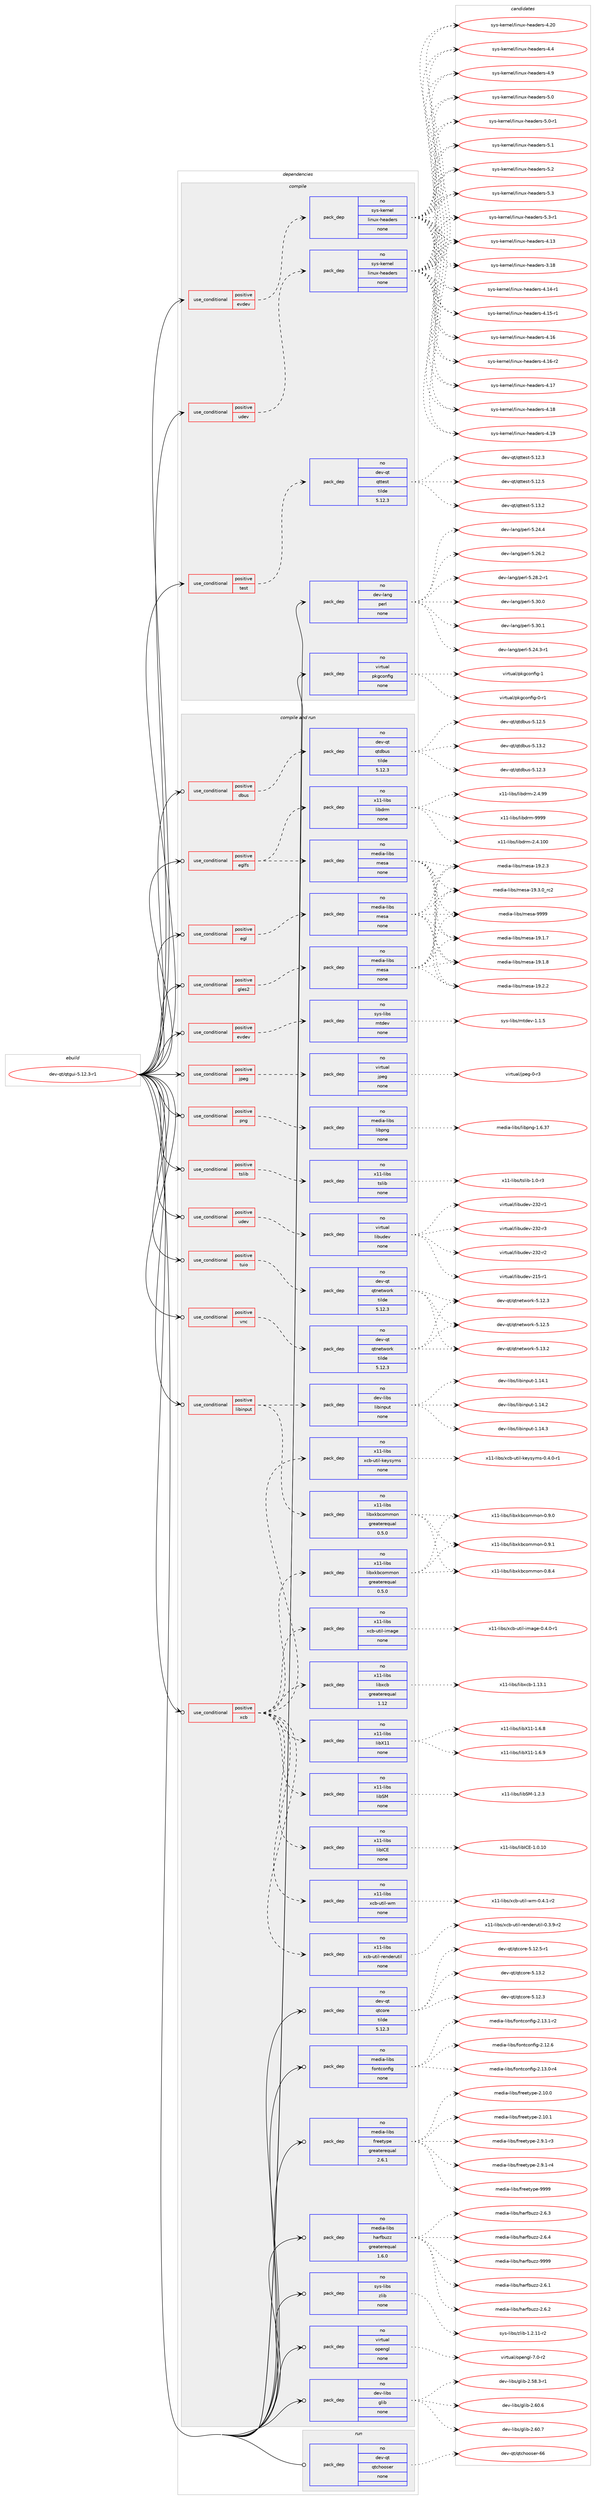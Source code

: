 digraph prolog {

# *************
# Graph options
# *************

newrank=true;
concentrate=true;
compound=true;
graph [rankdir=LR,fontname=Helvetica,fontsize=10,ranksep=1.5];#, ranksep=2.5, nodesep=0.2];
edge  [arrowhead=vee];
node  [fontname=Helvetica,fontsize=10];

# **********
# The ebuild
# **********

subgraph cluster_leftcol {
color=gray;
rank=same;
label=<<i>ebuild</i>>;
id [label="dev-qt/qtgui-5.12.3-r1", color=red, width=4, href="../dev-qt/qtgui-5.12.3-r1.svg"];
}

# ****************
# The dependencies
# ****************

subgraph cluster_midcol {
color=gray;
label=<<i>dependencies</i>>;
subgraph cluster_compile {
fillcolor="#eeeeee";
style=filled;
label=<<i>compile</i>>;
subgraph cond152236 {
dependency646355 [label=<<TABLE BORDER="0" CELLBORDER="1" CELLSPACING="0" CELLPADDING="4"><TR><TD ROWSPAN="3" CELLPADDING="10">use_conditional</TD></TR><TR><TD>positive</TD></TR><TR><TD>evdev</TD></TR></TABLE>>, shape=none, color=red];
subgraph pack482228 {
dependency646356 [label=<<TABLE BORDER="0" CELLBORDER="1" CELLSPACING="0" CELLPADDING="4" WIDTH="220"><TR><TD ROWSPAN="6" CELLPADDING="30">pack_dep</TD></TR><TR><TD WIDTH="110">no</TD></TR><TR><TD>sys-kernel</TD></TR><TR><TD>linux-headers</TD></TR><TR><TD>none</TD></TR><TR><TD></TD></TR></TABLE>>, shape=none, color=blue];
}
dependency646355:e -> dependency646356:w [weight=20,style="dashed",arrowhead="vee"];
}
id:e -> dependency646355:w [weight=20,style="solid",arrowhead="vee"];
subgraph cond152237 {
dependency646357 [label=<<TABLE BORDER="0" CELLBORDER="1" CELLSPACING="0" CELLPADDING="4"><TR><TD ROWSPAN="3" CELLPADDING="10">use_conditional</TD></TR><TR><TD>positive</TD></TR><TR><TD>test</TD></TR></TABLE>>, shape=none, color=red];
subgraph pack482229 {
dependency646358 [label=<<TABLE BORDER="0" CELLBORDER="1" CELLSPACING="0" CELLPADDING="4" WIDTH="220"><TR><TD ROWSPAN="6" CELLPADDING="30">pack_dep</TD></TR><TR><TD WIDTH="110">no</TD></TR><TR><TD>dev-qt</TD></TR><TR><TD>qttest</TD></TR><TR><TD>tilde</TD></TR><TR><TD>5.12.3</TD></TR></TABLE>>, shape=none, color=blue];
}
dependency646357:e -> dependency646358:w [weight=20,style="dashed",arrowhead="vee"];
}
id:e -> dependency646357:w [weight=20,style="solid",arrowhead="vee"];
subgraph cond152238 {
dependency646359 [label=<<TABLE BORDER="0" CELLBORDER="1" CELLSPACING="0" CELLPADDING="4"><TR><TD ROWSPAN="3" CELLPADDING="10">use_conditional</TD></TR><TR><TD>positive</TD></TR><TR><TD>udev</TD></TR></TABLE>>, shape=none, color=red];
subgraph pack482230 {
dependency646360 [label=<<TABLE BORDER="0" CELLBORDER="1" CELLSPACING="0" CELLPADDING="4" WIDTH="220"><TR><TD ROWSPAN="6" CELLPADDING="30">pack_dep</TD></TR><TR><TD WIDTH="110">no</TD></TR><TR><TD>sys-kernel</TD></TR><TR><TD>linux-headers</TD></TR><TR><TD>none</TD></TR><TR><TD></TD></TR></TABLE>>, shape=none, color=blue];
}
dependency646359:e -> dependency646360:w [weight=20,style="dashed",arrowhead="vee"];
}
id:e -> dependency646359:w [weight=20,style="solid",arrowhead="vee"];
subgraph pack482231 {
dependency646361 [label=<<TABLE BORDER="0" CELLBORDER="1" CELLSPACING="0" CELLPADDING="4" WIDTH="220"><TR><TD ROWSPAN="6" CELLPADDING="30">pack_dep</TD></TR><TR><TD WIDTH="110">no</TD></TR><TR><TD>dev-lang</TD></TR><TR><TD>perl</TD></TR><TR><TD>none</TD></TR><TR><TD></TD></TR></TABLE>>, shape=none, color=blue];
}
id:e -> dependency646361:w [weight=20,style="solid",arrowhead="vee"];
subgraph pack482232 {
dependency646362 [label=<<TABLE BORDER="0" CELLBORDER="1" CELLSPACING="0" CELLPADDING="4" WIDTH="220"><TR><TD ROWSPAN="6" CELLPADDING="30">pack_dep</TD></TR><TR><TD WIDTH="110">no</TD></TR><TR><TD>virtual</TD></TR><TR><TD>pkgconfig</TD></TR><TR><TD>none</TD></TR><TR><TD></TD></TR></TABLE>>, shape=none, color=blue];
}
id:e -> dependency646362:w [weight=20,style="solid",arrowhead="vee"];
}
subgraph cluster_compileandrun {
fillcolor="#eeeeee";
style=filled;
label=<<i>compile and run</i>>;
subgraph cond152239 {
dependency646363 [label=<<TABLE BORDER="0" CELLBORDER="1" CELLSPACING="0" CELLPADDING="4"><TR><TD ROWSPAN="3" CELLPADDING="10">use_conditional</TD></TR><TR><TD>positive</TD></TR><TR><TD>dbus</TD></TR></TABLE>>, shape=none, color=red];
subgraph pack482233 {
dependency646364 [label=<<TABLE BORDER="0" CELLBORDER="1" CELLSPACING="0" CELLPADDING="4" WIDTH="220"><TR><TD ROWSPAN="6" CELLPADDING="30">pack_dep</TD></TR><TR><TD WIDTH="110">no</TD></TR><TR><TD>dev-qt</TD></TR><TR><TD>qtdbus</TD></TR><TR><TD>tilde</TD></TR><TR><TD>5.12.3</TD></TR></TABLE>>, shape=none, color=blue];
}
dependency646363:e -> dependency646364:w [weight=20,style="dashed",arrowhead="vee"];
}
id:e -> dependency646363:w [weight=20,style="solid",arrowhead="odotvee"];
subgraph cond152240 {
dependency646365 [label=<<TABLE BORDER="0" CELLBORDER="1" CELLSPACING="0" CELLPADDING="4"><TR><TD ROWSPAN="3" CELLPADDING="10">use_conditional</TD></TR><TR><TD>positive</TD></TR><TR><TD>egl</TD></TR></TABLE>>, shape=none, color=red];
subgraph pack482234 {
dependency646366 [label=<<TABLE BORDER="0" CELLBORDER="1" CELLSPACING="0" CELLPADDING="4" WIDTH="220"><TR><TD ROWSPAN="6" CELLPADDING="30">pack_dep</TD></TR><TR><TD WIDTH="110">no</TD></TR><TR><TD>media-libs</TD></TR><TR><TD>mesa</TD></TR><TR><TD>none</TD></TR><TR><TD></TD></TR></TABLE>>, shape=none, color=blue];
}
dependency646365:e -> dependency646366:w [weight=20,style="dashed",arrowhead="vee"];
}
id:e -> dependency646365:w [weight=20,style="solid",arrowhead="odotvee"];
subgraph cond152241 {
dependency646367 [label=<<TABLE BORDER="0" CELLBORDER="1" CELLSPACING="0" CELLPADDING="4"><TR><TD ROWSPAN="3" CELLPADDING="10">use_conditional</TD></TR><TR><TD>positive</TD></TR><TR><TD>eglfs</TD></TR></TABLE>>, shape=none, color=red];
subgraph pack482235 {
dependency646368 [label=<<TABLE BORDER="0" CELLBORDER="1" CELLSPACING="0" CELLPADDING="4" WIDTH="220"><TR><TD ROWSPAN="6" CELLPADDING="30">pack_dep</TD></TR><TR><TD WIDTH="110">no</TD></TR><TR><TD>media-libs</TD></TR><TR><TD>mesa</TD></TR><TR><TD>none</TD></TR><TR><TD></TD></TR></TABLE>>, shape=none, color=blue];
}
dependency646367:e -> dependency646368:w [weight=20,style="dashed",arrowhead="vee"];
subgraph pack482236 {
dependency646369 [label=<<TABLE BORDER="0" CELLBORDER="1" CELLSPACING="0" CELLPADDING="4" WIDTH="220"><TR><TD ROWSPAN="6" CELLPADDING="30">pack_dep</TD></TR><TR><TD WIDTH="110">no</TD></TR><TR><TD>x11-libs</TD></TR><TR><TD>libdrm</TD></TR><TR><TD>none</TD></TR><TR><TD></TD></TR></TABLE>>, shape=none, color=blue];
}
dependency646367:e -> dependency646369:w [weight=20,style="dashed",arrowhead="vee"];
}
id:e -> dependency646367:w [weight=20,style="solid",arrowhead="odotvee"];
subgraph cond152242 {
dependency646370 [label=<<TABLE BORDER="0" CELLBORDER="1" CELLSPACING="0" CELLPADDING="4"><TR><TD ROWSPAN="3" CELLPADDING="10">use_conditional</TD></TR><TR><TD>positive</TD></TR><TR><TD>evdev</TD></TR></TABLE>>, shape=none, color=red];
subgraph pack482237 {
dependency646371 [label=<<TABLE BORDER="0" CELLBORDER="1" CELLSPACING="0" CELLPADDING="4" WIDTH="220"><TR><TD ROWSPAN="6" CELLPADDING="30">pack_dep</TD></TR><TR><TD WIDTH="110">no</TD></TR><TR><TD>sys-libs</TD></TR><TR><TD>mtdev</TD></TR><TR><TD>none</TD></TR><TR><TD></TD></TR></TABLE>>, shape=none, color=blue];
}
dependency646370:e -> dependency646371:w [weight=20,style="dashed",arrowhead="vee"];
}
id:e -> dependency646370:w [weight=20,style="solid",arrowhead="odotvee"];
subgraph cond152243 {
dependency646372 [label=<<TABLE BORDER="0" CELLBORDER="1" CELLSPACING="0" CELLPADDING="4"><TR><TD ROWSPAN="3" CELLPADDING="10">use_conditional</TD></TR><TR><TD>positive</TD></TR><TR><TD>gles2</TD></TR></TABLE>>, shape=none, color=red];
subgraph pack482238 {
dependency646373 [label=<<TABLE BORDER="0" CELLBORDER="1" CELLSPACING="0" CELLPADDING="4" WIDTH="220"><TR><TD ROWSPAN="6" CELLPADDING="30">pack_dep</TD></TR><TR><TD WIDTH="110">no</TD></TR><TR><TD>media-libs</TD></TR><TR><TD>mesa</TD></TR><TR><TD>none</TD></TR><TR><TD></TD></TR></TABLE>>, shape=none, color=blue];
}
dependency646372:e -> dependency646373:w [weight=20,style="dashed",arrowhead="vee"];
}
id:e -> dependency646372:w [weight=20,style="solid",arrowhead="odotvee"];
subgraph cond152244 {
dependency646374 [label=<<TABLE BORDER="0" CELLBORDER="1" CELLSPACING="0" CELLPADDING="4"><TR><TD ROWSPAN="3" CELLPADDING="10">use_conditional</TD></TR><TR><TD>positive</TD></TR><TR><TD>jpeg</TD></TR></TABLE>>, shape=none, color=red];
subgraph pack482239 {
dependency646375 [label=<<TABLE BORDER="0" CELLBORDER="1" CELLSPACING="0" CELLPADDING="4" WIDTH="220"><TR><TD ROWSPAN="6" CELLPADDING="30">pack_dep</TD></TR><TR><TD WIDTH="110">no</TD></TR><TR><TD>virtual</TD></TR><TR><TD>jpeg</TD></TR><TR><TD>none</TD></TR><TR><TD></TD></TR></TABLE>>, shape=none, color=blue];
}
dependency646374:e -> dependency646375:w [weight=20,style="dashed",arrowhead="vee"];
}
id:e -> dependency646374:w [weight=20,style="solid",arrowhead="odotvee"];
subgraph cond152245 {
dependency646376 [label=<<TABLE BORDER="0" CELLBORDER="1" CELLSPACING="0" CELLPADDING="4"><TR><TD ROWSPAN="3" CELLPADDING="10">use_conditional</TD></TR><TR><TD>positive</TD></TR><TR><TD>libinput</TD></TR></TABLE>>, shape=none, color=red];
subgraph pack482240 {
dependency646377 [label=<<TABLE BORDER="0" CELLBORDER="1" CELLSPACING="0" CELLPADDING="4" WIDTH="220"><TR><TD ROWSPAN="6" CELLPADDING="30">pack_dep</TD></TR><TR><TD WIDTH="110">no</TD></TR><TR><TD>dev-libs</TD></TR><TR><TD>libinput</TD></TR><TR><TD>none</TD></TR><TR><TD></TD></TR></TABLE>>, shape=none, color=blue];
}
dependency646376:e -> dependency646377:w [weight=20,style="dashed",arrowhead="vee"];
subgraph pack482241 {
dependency646378 [label=<<TABLE BORDER="0" CELLBORDER="1" CELLSPACING="0" CELLPADDING="4" WIDTH="220"><TR><TD ROWSPAN="6" CELLPADDING="30">pack_dep</TD></TR><TR><TD WIDTH="110">no</TD></TR><TR><TD>x11-libs</TD></TR><TR><TD>libxkbcommon</TD></TR><TR><TD>greaterequal</TD></TR><TR><TD>0.5.0</TD></TR></TABLE>>, shape=none, color=blue];
}
dependency646376:e -> dependency646378:w [weight=20,style="dashed",arrowhead="vee"];
}
id:e -> dependency646376:w [weight=20,style="solid",arrowhead="odotvee"];
subgraph cond152246 {
dependency646379 [label=<<TABLE BORDER="0" CELLBORDER="1" CELLSPACING="0" CELLPADDING="4"><TR><TD ROWSPAN="3" CELLPADDING="10">use_conditional</TD></TR><TR><TD>positive</TD></TR><TR><TD>png</TD></TR></TABLE>>, shape=none, color=red];
subgraph pack482242 {
dependency646380 [label=<<TABLE BORDER="0" CELLBORDER="1" CELLSPACING="0" CELLPADDING="4" WIDTH="220"><TR><TD ROWSPAN="6" CELLPADDING="30">pack_dep</TD></TR><TR><TD WIDTH="110">no</TD></TR><TR><TD>media-libs</TD></TR><TR><TD>libpng</TD></TR><TR><TD>none</TD></TR><TR><TD></TD></TR></TABLE>>, shape=none, color=blue];
}
dependency646379:e -> dependency646380:w [weight=20,style="dashed",arrowhead="vee"];
}
id:e -> dependency646379:w [weight=20,style="solid",arrowhead="odotvee"];
subgraph cond152247 {
dependency646381 [label=<<TABLE BORDER="0" CELLBORDER="1" CELLSPACING="0" CELLPADDING="4"><TR><TD ROWSPAN="3" CELLPADDING="10">use_conditional</TD></TR><TR><TD>positive</TD></TR><TR><TD>tslib</TD></TR></TABLE>>, shape=none, color=red];
subgraph pack482243 {
dependency646382 [label=<<TABLE BORDER="0" CELLBORDER="1" CELLSPACING="0" CELLPADDING="4" WIDTH="220"><TR><TD ROWSPAN="6" CELLPADDING="30">pack_dep</TD></TR><TR><TD WIDTH="110">no</TD></TR><TR><TD>x11-libs</TD></TR><TR><TD>tslib</TD></TR><TR><TD>none</TD></TR><TR><TD></TD></TR></TABLE>>, shape=none, color=blue];
}
dependency646381:e -> dependency646382:w [weight=20,style="dashed",arrowhead="vee"];
}
id:e -> dependency646381:w [weight=20,style="solid",arrowhead="odotvee"];
subgraph cond152248 {
dependency646383 [label=<<TABLE BORDER="0" CELLBORDER="1" CELLSPACING="0" CELLPADDING="4"><TR><TD ROWSPAN="3" CELLPADDING="10">use_conditional</TD></TR><TR><TD>positive</TD></TR><TR><TD>tuio</TD></TR></TABLE>>, shape=none, color=red];
subgraph pack482244 {
dependency646384 [label=<<TABLE BORDER="0" CELLBORDER="1" CELLSPACING="0" CELLPADDING="4" WIDTH="220"><TR><TD ROWSPAN="6" CELLPADDING="30">pack_dep</TD></TR><TR><TD WIDTH="110">no</TD></TR><TR><TD>dev-qt</TD></TR><TR><TD>qtnetwork</TD></TR><TR><TD>tilde</TD></TR><TR><TD>5.12.3</TD></TR></TABLE>>, shape=none, color=blue];
}
dependency646383:e -> dependency646384:w [weight=20,style="dashed",arrowhead="vee"];
}
id:e -> dependency646383:w [weight=20,style="solid",arrowhead="odotvee"];
subgraph cond152249 {
dependency646385 [label=<<TABLE BORDER="0" CELLBORDER="1" CELLSPACING="0" CELLPADDING="4"><TR><TD ROWSPAN="3" CELLPADDING="10">use_conditional</TD></TR><TR><TD>positive</TD></TR><TR><TD>udev</TD></TR></TABLE>>, shape=none, color=red];
subgraph pack482245 {
dependency646386 [label=<<TABLE BORDER="0" CELLBORDER="1" CELLSPACING="0" CELLPADDING="4" WIDTH="220"><TR><TD ROWSPAN="6" CELLPADDING="30">pack_dep</TD></TR><TR><TD WIDTH="110">no</TD></TR><TR><TD>virtual</TD></TR><TR><TD>libudev</TD></TR><TR><TD>none</TD></TR><TR><TD></TD></TR></TABLE>>, shape=none, color=blue];
}
dependency646385:e -> dependency646386:w [weight=20,style="dashed",arrowhead="vee"];
}
id:e -> dependency646385:w [weight=20,style="solid",arrowhead="odotvee"];
subgraph cond152250 {
dependency646387 [label=<<TABLE BORDER="0" CELLBORDER="1" CELLSPACING="0" CELLPADDING="4"><TR><TD ROWSPAN="3" CELLPADDING="10">use_conditional</TD></TR><TR><TD>positive</TD></TR><TR><TD>vnc</TD></TR></TABLE>>, shape=none, color=red];
subgraph pack482246 {
dependency646388 [label=<<TABLE BORDER="0" CELLBORDER="1" CELLSPACING="0" CELLPADDING="4" WIDTH="220"><TR><TD ROWSPAN="6" CELLPADDING="30">pack_dep</TD></TR><TR><TD WIDTH="110">no</TD></TR><TR><TD>dev-qt</TD></TR><TR><TD>qtnetwork</TD></TR><TR><TD>tilde</TD></TR><TR><TD>5.12.3</TD></TR></TABLE>>, shape=none, color=blue];
}
dependency646387:e -> dependency646388:w [weight=20,style="dashed",arrowhead="vee"];
}
id:e -> dependency646387:w [weight=20,style="solid",arrowhead="odotvee"];
subgraph cond152251 {
dependency646389 [label=<<TABLE BORDER="0" CELLBORDER="1" CELLSPACING="0" CELLPADDING="4"><TR><TD ROWSPAN="3" CELLPADDING="10">use_conditional</TD></TR><TR><TD>positive</TD></TR><TR><TD>xcb</TD></TR></TABLE>>, shape=none, color=red];
subgraph pack482247 {
dependency646390 [label=<<TABLE BORDER="0" CELLBORDER="1" CELLSPACING="0" CELLPADDING="4" WIDTH="220"><TR><TD ROWSPAN="6" CELLPADDING="30">pack_dep</TD></TR><TR><TD WIDTH="110">no</TD></TR><TR><TD>x11-libs</TD></TR><TR><TD>libICE</TD></TR><TR><TD>none</TD></TR><TR><TD></TD></TR></TABLE>>, shape=none, color=blue];
}
dependency646389:e -> dependency646390:w [weight=20,style="dashed",arrowhead="vee"];
subgraph pack482248 {
dependency646391 [label=<<TABLE BORDER="0" CELLBORDER="1" CELLSPACING="0" CELLPADDING="4" WIDTH="220"><TR><TD ROWSPAN="6" CELLPADDING="30">pack_dep</TD></TR><TR><TD WIDTH="110">no</TD></TR><TR><TD>x11-libs</TD></TR><TR><TD>libSM</TD></TR><TR><TD>none</TD></TR><TR><TD></TD></TR></TABLE>>, shape=none, color=blue];
}
dependency646389:e -> dependency646391:w [weight=20,style="dashed",arrowhead="vee"];
subgraph pack482249 {
dependency646392 [label=<<TABLE BORDER="0" CELLBORDER="1" CELLSPACING="0" CELLPADDING="4" WIDTH="220"><TR><TD ROWSPAN="6" CELLPADDING="30">pack_dep</TD></TR><TR><TD WIDTH="110">no</TD></TR><TR><TD>x11-libs</TD></TR><TR><TD>libX11</TD></TR><TR><TD>none</TD></TR><TR><TD></TD></TR></TABLE>>, shape=none, color=blue];
}
dependency646389:e -> dependency646392:w [weight=20,style="dashed",arrowhead="vee"];
subgraph pack482250 {
dependency646393 [label=<<TABLE BORDER="0" CELLBORDER="1" CELLSPACING="0" CELLPADDING="4" WIDTH="220"><TR><TD ROWSPAN="6" CELLPADDING="30">pack_dep</TD></TR><TR><TD WIDTH="110">no</TD></TR><TR><TD>x11-libs</TD></TR><TR><TD>libxcb</TD></TR><TR><TD>greaterequal</TD></TR><TR><TD>1.12</TD></TR></TABLE>>, shape=none, color=blue];
}
dependency646389:e -> dependency646393:w [weight=20,style="dashed",arrowhead="vee"];
subgraph pack482251 {
dependency646394 [label=<<TABLE BORDER="0" CELLBORDER="1" CELLSPACING="0" CELLPADDING="4" WIDTH="220"><TR><TD ROWSPAN="6" CELLPADDING="30">pack_dep</TD></TR><TR><TD WIDTH="110">no</TD></TR><TR><TD>x11-libs</TD></TR><TR><TD>libxkbcommon</TD></TR><TR><TD>greaterequal</TD></TR><TR><TD>0.5.0</TD></TR></TABLE>>, shape=none, color=blue];
}
dependency646389:e -> dependency646394:w [weight=20,style="dashed",arrowhead="vee"];
subgraph pack482252 {
dependency646395 [label=<<TABLE BORDER="0" CELLBORDER="1" CELLSPACING="0" CELLPADDING="4" WIDTH="220"><TR><TD ROWSPAN="6" CELLPADDING="30">pack_dep</TD></TR><TR><TD WIDTH="110">no</TD></TR><TR><TD>x11-libs</TD></TR><TR><TD>xcb-util-image</TD></TR><TR><TD>none</TD></TR><TR><TD></TD></TR></TABLE>>, shape=none, color=blue];
}
dependency646389:e -> dependency646395:w [weight=20,style="dashed",arrowhead="vee"];
subgraph pack482253 {
dependency646396 [label=<<TABLE BORDER="0" CELLBORDER="1" CELLSPACING="0" CELLPADDING="4" WIDTH="220"><TR><TD ROWSPAN="6" CELLPADDING="30">pack_dep</TD></TR><TR><TD WIDTH="110">no</TD></TR><TR><TD>x11-libs</TD></TR><TR><TD>xcb-util-keysyms</TD></TR><TR><TD>none</TD></TR><TR><TD></TD></TR></TABLE>>, shape=none, color=blue];
}
dependency646389:e -> dependency646396:w [weight=20,style="dashed",arrowhead="vee"];
subgraph pack482254 {
dependency646397 [label=<<TABLE BORDER="0" CELLBORDER="1" CELLSPACING="0" CELLPADDING="4" WIDTH="220"><TR><TD ROWSPAN="6" CELLPADDING="30">pack_dep</TD></TR><TR><TD WIDTH="110">no</TD></TR><TR><TD>x11-libs</TD></TR><TR><TD>xcb-util-renderutil</TD></TR><TR><TD>none</TD></TR><TR><TD></TD></TR></TABLE>>, shape=none, color=blue];
}
dependency646389:e -> dependency646397:w [weight=20,style="dashed",arrowhead="vee"];
subgraph pack482255 {
dependency646398 [label=<<TABLE BORDER="0" CELLBORDER="1" CELLSPACING="0" CELLPADDING="4" WIDTH="220"><TR><TD ROWSPAN="6" CELLPADDING="30">pack_dep</TD></TR><TR><TD WIDTH="110">no</TD></TR><TR><TD>x11-libs</TD></TR><TR><TD>xcb-util-wm</TD></TR><TR><TD>none</TD></TR><TR><TD></TD></TR></TABLE>>, shape=none, color=blue];
}
dependency646389:e -> dependency646398:w [weight=20,style="dashed",arrowhead="vee"];
}
id:e -> dependency646389:w [weight=20,style="solid",arrowhead="odotvee"];
subgraph pack482256 {
dependency646399 [label=<<TABLE BORDER="0" CELLBORDER="1" CELLSPACING="0" CELLPADDING="4" WIDTH="220"><TR><TD ROWSPAN="6" CELLPADDING="30">pack_dep</TD></TR><TR><TD WIDTH="110">no</TD></TR><TR><TD>dev-libs</TD></TR><TR><TD>glib</TD></TR><TR><TD>none</TD></TR><TR><TD></TD></TR></TABLE>>, shape=none, color=blue];
}
id:e -> dependency646399:w [weight=20,style="solid",arrowhead="odotvee"];
subgraph pack482257 {
dependency646400 [label=<<TABLE BORDER="0" CELLBORDER="1" CELLSPACING="0" CELLPADDING="4" WIDTH="220"><TR><TD ROWSPAN="6" CELLPADDING="30">pack_dep</TD></TR><TR><TD WIDTH="110">no</TD></TR><TR><TD>dev-qt</TD></TR><TR><TD>qtcore</TD></TR><TR><TD>tilde</TD></TR><TR><TD>5.12.3</TD></TR></TABLE>>, shape=none, color=blue];
}
id:e -> dependency646400:w [weight=20,style="solid",arrowhead="odotvee"];
subgraph pack482258 {
dependency646401 [label=<<TABLE BORDER="0" CELLBORDER="1" CELLSPACING="0" CELLPADDING="4" WIDTH="220"><TR><TD ROWSPAN="6" CELLPADDING="30">pack_dep</TD></TR><TR><TD WIDTH="110">no</TD></TR><TR><TD>media-libs</TD></TR><TR><TD>fontconfig</TD></TR><TR><TD>none</TD></TR><TR><TD></TD></TR></TABLE>>, shape=none, color=blue];
}
id:e -> dependency646401:w [weight=20,style="solid",arrowhead="odotvee"];
subgraph pack482259 {
dependency646402 [label=<<TABLE BORDER="0" CELLBORDER="1" CELLSPACING="0" CELLPADDING="4" WIDTH="220"><TR><TD ROWSPAN="6" CELLPADDING="30">pack_dep</TD></TR><TR><TD WIDTH="110">no</TD></TR><TR><TD>media-libs</TD></TR><TR><TD>freetype</TD></TR><TR><TD>greaterequal</TD></TR><TR><TD>2.6.1</TD></TR></TABLE>>, shape=none, color=blue];
}
id:e -> dependency646402:w [weight=20,style="solid",arrowhead="odotvee"];
subgraph pack482260 {
dependency646403 [label=<<TABLE BORDER="0" CELLBORDER="1" CELLSPACING="0" CELLPADDING="4" WIDTH="220"><TR><TD ROWSPAN="6" CELLPADDING="30">pack_dep</TD></TR><TR><TD WIDTH="110">no</TD></TR><TR><TD>media-libs</TD></TR><TR><TD>harfbuzz</TD></TR><TR><TD>greaterequal</TD></TR><TR><TD>1.6.0</TD></TR></TABLE>>, shape=none, color=blue];
}
id:e -> dependency646403:w [weight=20,style="solid",arrowhead="odotvee"];
subgraph pack482261 {
dependency646404 [label=<<TABLE BORDER="0" CELLBORDER="1" CELLSPACING="0" CELLPADDING="4" WIDTH="220"><TR><TD ROWSPAN="6" CELLPADDING="30">pack_dep</TD></TR><TR><TD WIDTH="110">no</TD></TR><TR><TD>sys-libs</TD></TR><TR><TD>zlib</TD></TR><TR><TD>none</TD></TR><TR><TD></TD></TR></TABLE>>, shape=none, color=blue];
}
id:e -> dependency646404:w [weight=20,style="solid",arrowhead="odotvee"];
subgraph pack482262 {
dependency646405 [label=<<TABLE BORDER="0" CELLBORDER="1" CELLSPACING="0" CELLPADDING="4" WIDTH="220"><TR><TD ROWSPAN="6" CELLPADDING="30">pack_dep</TD></TR><TR><TD WIDTH="110">no</TD></TR><TR><TD>virtual</TD></TR><TR><TD>opengl</TD></TR><TR><TD>none</TD></TR><TR><TD></TD></TR></TABLE>>, shape=none, color=blue];
}
id:e -> dependency646405:w [weight=20,style="solid",arrowhead="odotvee"];
}
subgraph cluster_run {
fillcolor="#eeeeee";
style=filled;
label=<<i>run</i>>;
subgraph pack482263 {
dependency646406 [label=<<TABLE BORDER="0" CELLBORDER="1" CELLSPACING="0" CELLPADDING="4" WIDTH="220"><TR><TD ROWSPAN="6" CELLPADDING="30">pack_dep</TD></TR><TR><TD WIDTH="110">no</TD></TR><TR><TD>dev-qt</TD></TR><TR><TD>qtchooser</TD></TR><TR><TD>none</TD></TR><TR><TD></TD></TR></TABLE>>, shape=none, color=blue];
}
id:e -> dependency646406:w [weight=20,style="solid",arrowhead="odot"];
}
}

# **************
# The candidates
# **************

subgraph cluster_choices {
rank=same;
color=gray;
label=<<i>candidates</i>>;

subgraph choice482228 {
color=black;
nodesep=1;
choice115121115451071011141101011084710810511011712045104101971001011141154551464956 [label="sys-kernel/linux-headers-3.18", color=red, width=4,href="../sys-kernel/linux-headers-3.18.svg"];
choice115121115451071011141101011084710810511011712045104101971001011141154552464951 [label="sys-kernel/linux-headers-4.13", color=red, width=4,href="../sys-kernel/linux-headers-4.13.svg"];
choice1151211154510710111411010110847108105110117120451041019710010111411545524649524511449 [label="sys-kernel/linux-headers-4.14-r1", color=red, width=4,href="../sys-kernel/linux-headers-4.14-r1.svg"];
choice1151211154510710111411010110847108105110117120451041019710010111411545524649534511449 [label="sys-kernel/linux-headers-4.15-r1", color=red, width=4,href="../sys-kernel/linux-headers-4.15-r1.svg"];
choice115121115451071011141101011084710810511011712045104101971001011141154552464954 [label="sys-kernel/linux-headers-4.16", color=red, width=4,href="../sys-kernel/linux-headers-4.16.svg"];
choice1151211154510710111411010110847108105110117120451041019710010111411545524649544511450 [label="sys-kernel/linux-headers-4.16-r2", color=red, width=4,href="../sys-kernel/linux-headers-4.16-r2.svg"];
choice115121115451071011141101011084710810511011712045104101971001011141154552464955 [label="sys-kernel/linux-headers-4.17", color=red, width=4,href="../sys-kernel/linux-headers-4.17.svg"];
choice115121115451071011141101011084710810511011712045104101971001011141154552464956 [label="sys-kernel/linux-headers-4.18", color=red, width=4,href="../sys-kernel/linux-headers-4.18.svg"];
choice115121115451071011141101011084710810511011712045104101971001011141154552464957 [label="sys-kernel/linux-headers-4.19", color=red, width=4,href="../sys-kernel/linux-headers-4.19.svg"];
choice115121115451071011141101011084710810511011712045104101971001011141154552465048 [label="sys-kernel/linux-headers-4.20", color=red, width=4,href="../sys-kernel/linux-headers-4.20.svg"];
choice1151211154510710111411010110847108105110117120451041019710010111411545524652 [label="sys-kernel/linux-headers-4.4", color=red, width=4,href="../sys-kernel/linux-headers-4.4.svg"];
choice1151211154510710111411010110847108105110117120451041019710010111411545524657 [label="sys-kernel/linux-headers-4.9", color=red, width=4,href="../sys-kernel/linux-headers-4.9.svg"];
choice1151211154510710111411010110847108105110117120451041019710010111411545534648 [label="sys-kernel/linux-headers-5.0", color=red, width=4,href="../sys-kernel/linux-headers-5.0.svg"];
choice11512111545107101114110101108471081051101171204510410197100101114115455346484511449 [label="sys-kernel/linux-headers-5.0-r1", color=red, width=4,href="../sys-kernel/linux-headers-5.0-r1.svg"];
choice1151211154510710111411010110847108105110117120451041019710010111411545534649 [label="sys-kernel/linux-headers-5.1", color=red, width=4,href="../sys-kernel/linux-headers-5.1.svg"];
choice1151211154510710111411010110847108105110117120451041019710010111411545534650 [label="sys-kernel/linux-headers-5.2", color=red, width=4,href="../sys-kernel/linux-headers-5.2.svg"];
choice1151211154510710111411010110847108105110117120451041019710010111411545534651 [label="sys-kernel/linux-headers-5.3", color=red, width=4,href="../sys-kernel/linux-headers-5.3.svg"];
choice11512111545107101114110101108471081051101171204510410197100101114115455346514511449 [label="sys-kernel/linux-headers-5.3-r1", color=red, width=4,href="../sys-kernel/linux-headers-5.3-r1.svg"];
dependency646356:e -> choice115121115451071011141101011084710810511011712045104101971001011141154551464956:w [style=dotted,weight="100"];
dependency646356:e -> choice115121115451071011141101011084710810511011712045104101971001011141154552464951:w [style=dotted,weight="100"];
dependency646356:e -> choice1151211154510710111411010110847108105110117120451041019710010111411545524649524511449:w [style=dotted,weight="100"];
dependency646356:e -> choice1151211154510710111411010110847108105110117120451041019710010111411545524649534511449:w [style=dotted,weight="100"];
dependency646356:e -> choice115121115451071011141101011084710810511011712045104101971001011141154552464954:w [style=dotted,weight="100"];
dependency646356:e -> choice1151211154510710111411010110847108105110117120451041019710010111411545524649544511450:w [style=dotted,weight="100"];
dependency646356:e -> choice115121115451071011141101011084710810511011712045104101971001011141154552464955:w [style=dotted,weight="100"];
dependency646356:e -> choice115121115451071011141101011084710810511011712045104101971001011141154552464956:w [style=dotted,weight="100"];
dependency646356:e -> choice115121115451071011141101011084710810511011712045104101971001011141154552464957:w [style=dotted,weight="100"];
dependency646356:e -> choice115121115451071011141101011084710810511011712045104101971001011141154552465048:w [style=dotted,weight="100"];
dependency646356:e -> choice1151211154510710111411010110847108105110117120451041019710010111411545524652:w [style=dotted,weight="100"];
dependency646356:e -> choice1151211154510710111411010110847108105110117120451041019710010111411545524657:w [style=dotted,weight="100"];
dependency646356:e -> choice1151211154510710111411010110847108105110117120451041019710010111411545534648:w [style=dotted,weight="100"];
dependency646356:e -> choice11512111545107101114110101108471081051101171204510410197100101114115455346484511449:w [style=dotted,weight="100"];
dependency646356:e -> choice1151211154510710111411010110847108105110117120451041019710010111411545534649:w [style=dotted,weight="100"];
dependency646356:e -> choice1151211154510710111411010110847108105110117120451041019710010111411545534650:w [style=dotted,weight="100"];
dependency646356:e -> choice1151211154510710111411010110847108105110117120451041019710010111411545534651:w [style=dotted,weight="100"];
dependency646356:e -> choice11512111545107101114110101108471081051101171204510410197100101114115455346514511449:w [style=dotted,weight="100"];
}
subgraph choice482229 {
color=black;
nodesep=1;
choice100101118451131164711311611610111511645534649504651 [label="dev-qt/qttest-5.12.3", color=red, width=4,href="../dev-qt/qttest-5.12.3.svg"];
choice100101118451131164711311611610111511645534649504653 [label="dev-qt/qttest-5.12.5", color=red, width=4,href="../dev-qt/qttest-5.12.5.svg"];
choice100101118451131164711311611610111511645534649514650 [label="dev-qt/qttest-5.13.2", color=red, width=4,href="../dev-qt/qttest-5.13.2.svg"];
dependency646358:e -> choice100101118451131164711311611610111511645534649504651:w [style=dotted,weight="100"];
dependency646358:e -> choice100101118451131164711311611610111511645534649504653:w [style=dotted,weight="100"];
dependency646358:e -> choice100101118451131164711311611610111511645534649514650:w [style=dotted,weight="100"];
}
subgraph choice482230 {
color=black;
nodesep=1;
choice115121115451071011141101011084710810511011712045104101971001011141154551464956 [label="sys-kernel/linux-headers-3.18", color=red, width=4,href="../sys-kernel/linux-headers-3.18.svg"];
choice115121115451071011141101011084710810511011712045104101971001011141154552464951 [label="sys-kernel/linux-headers-4.13", color=red, width=4,href="../sys-kernel/linux-headers-4.13.svg"];
choice1151211154510710111411010110847108105110117120451041019710010111411545524649524511449 [label="sys-kernel/linux-headers-4.14-r1", color=red, width=4,href="../sys-kernel/linux-headers-4.14-r1.svg"];
choice1151211154510710111411010110847108105110117120451041019710010111411545524649534511449 [label="sys-kernel/linux-headers-4.15-r1", color=red, width=4,href="../sys-kernel/linux-headers-4.15-r1.svg"];
choice115121115451071011141101011084710810511011712045104101971001011141154552464954 [label="sys-kernel/linux-headers-4.16", color=red, width=4,href="../sys-kernel/linux-headers-4.16.svg"];
choice1151211154510710111411010110847108105110117120451041019710010111411545524649544511450 [label="sys-kernel/linux-headers-4.16-r2", color=red, width=4,href="../sys-kernel/linux-headers-4.16-r2.svg"];
choice115121115451071011141101011084710810511011712045104101971001011141154552464955 [label="sys-kernel/linux-headers-4.17", color=red, width=4,href="../sys-kernel/linux-headers-4.17.svg"];
choice115121115451071011141101011084710810511011712045104101971001011141154552464956 [label="sys-kernel/linux-headers-4.18", color=red, width=4,href="../sys-kernel/linux-headers-4.18.svg"];
choice115121115451071011141101011084710810511011712045104101971001011141154552464957 [label="sys-kernel/linux-headers-4.19", color=red, width=4,href="../sys-kernel/linux-headers-4.19.svg"];
choice115121115451071011141101011084710810511011712045104101971001011141154552465048 [label="sys-kernel/linux-headers-4.20", color=red, width=4,href="../sys-kernel/linux-headers-4.20.svg"];
choice1151211154510710111411010110847108105110117120451041019710010111411545524652 [label="sys-kernel/linux-headers-4.4", color=red, width=4,href="../sys-kernel/linux-headers-4.4.svg"];
choice1151211154510710111411010110847108105110117120451041019710010111411545524657 [label="sys-kernel/linux-headers-4.9", color=red, width=4,href="../sys-kernel/linux-headers-4.9.svg"];
choice1151211154510710111411010110847108105110117120451041019710010111411545534648 [label="sys-kernel/linux-headers-5.0", color=red, width=4,href="../sys-kernel/linux-headers-5.0.svg"];
choice11512111545107101114110101108471081051101171204510410197100101114115455346484511449 [label="sys-kernel/linux-headers-5.0-r1", color=red, width=4,href="../sys-kernel/linux-headers-5.0-r1.svg"];
choice1151211154510710111411010110847108105110117120451041019710010111411545534649 [label="sys-kernel/linux-headers-5.1", color=red, width=4,href="../sys-kernel/linux-headers-5.1.svg"];
choice1151211154510710111411010110847108105110117120451041019710010111411545534650 [label="sys-kernel/linux-headers-5.2", color=red, width=4,href="../sys-kernel/linux-headers-5.2.svg"];
choice1151211154510710111411010110847108105110117120451041019710010111411545534651 [label="sys-kernel/linux-headers-5.3", color=red, width=4,href="../sys-kernel/linux-headers-5.3.svg"];
choice11512111545107101114110101108471081051101171204510410197100101114115455346514511449 [label="sys-kernel/linux-headers-5.3-r1", color=red, width=4,href="../sys-kernel/linux-headers-5.3-r1.svg"];
dependency646360:e -> choice115121115451071011141101011084710810511011712045104101971001011141154551464956:w [style=dotted,weight="100"];
dependency646360:e -> choice115121115451071011141101011084710810511011712045104101971001011141154552464951:w [style=dotted,weight="100"];
dependency646360:e -> choice1151211154510710111411010110847108105110117120451041019710010111411545524649524511449:w [style=dotted,weight="100"];
dependency646360:e -> choice1151211154510710111411010110847108105110117120451041019710010111411545524649534511449:w [style=dotted,weight="100"];
dependency646360:e -> choice115121115451071011141101011084710810511011712045104101971001011141154552464954:w [style=dotted,weight="100"];
dependency646360:e -> choice1151211154510710111411010110847108105110117120451041019710010111411545524649544511450:w [style=dotted,weight="100"];
dependency646360:e -> choice115121115451071011141101011084710810511011712045104101971001011141154552464955:w [style=dotted,weight="100"];
dependency646360:e -> choice115121115451071011141101011084710810511011712045104101971001011141154552464956:w [style=dotted,weight="100"];
dependency646360:e -> choice115121115451071011141101011084710810511011712045104101971001011141154552464957:w [style=dotted,weight="100"];
dependency646360:e -> choice115121115451071011141101011084710810511011712045104101971001011141154552465048:w [style=dotted,weight="100"];
dependency646360:e -> choice1151211154510710111411010110847108105110117120451041019710010111411545524652:w [style=dotted,weight="100"];
dependency646360:e -> choice1151211154510710111411010110847108105110117120451041019710010111411545524657:w [style=dotted,weight="100"];
dependency646360:e -> choice1151211154510710111411010110847108105110117120451041019710010111411545534648:w [style=dotted,weight="100"];
dependency646360:e -> choice11512111545107101114110101108471081051101171204510410197100101114115455346484511449:w [style=dotted,weight="100"];
dependency646360:e -> choice1151211154510710111411010110847108105110117120451041019710010111411545534649:w [style=dotted,weight="100"];
dependency646360:e -> choice1151211154510710111411010110847108105110117120451041019710010111411545534650:w [style=dotted,weight="100"];
dependency646360:e -> choice1151211154510710111411010110847108105110117120451041019710010111411545534651:w [style=dotted,weight="100"];
dependency646360:e -> choice11512111545107101114110101108471081051101171204510410197100101114115455346514511449:w [style=dotted,weight="100"];
}
subgraph choice482231 {
color=black;
nodesep=1;
choice100101118451089711010347112101114108455346505246514511449 [label="dev-lang/perl-5.24.3-r1", color=red, width=4,href="../dev-lang/perl-5.24.3-r1.svg"];
choice10010111845108971101034711210111410845534650524652 [label="dev-lang/perl-5.24.4", color=red, width=4,href="../dev-lang/perl-5.24.4.svg"];
choice10010111845108971101034711210111410845534650544650 [label="dev-lang/perl-5.26.2", color=red, width=4,href="../dev-lang/perl-5.26.2.svg"];
choice100101118451089711010347112101114108455346505646504511449 [label="dev-lang/perl-5.28.2-r1", color=red, width=4,href="../dev-lang/perl-5.28.2-r1.svg"];
choice10010111845108971101034711210111410845534651484648 [label="dev-lang/perl-5.30.0", color=red, width=4,href="../dev-lang/perl-5.30.0.svg"];
choice10010111845108971101034711210111410845534651484649 [label="dev-lang/perl-5.30.1", color=red, width=4,href="../dev-lang/perl-5.30.1.svg"];
dependency646361:e -> choice100101118451089711010347112101114108455346505246514511449:w [style=dotted,weight="100"];
dependency646361:e -> choice10010111845108971101034711210111410845534650524652:w [style=dotted,weight="100"];
dependency646361:e -> choice10010111845108971101034711210111410845534650544650:w [style=dotted,weight="100"];
dependency646361:e -> choice100101118451089711010347112101114108455346505646504511449:w [style=dotted,weight="100"];
dependency646361:e -> choice10010111845108971101034711210111410845534651484648:w [style=dotted,weight="100"];
dependency646361:e -> choice10010111845108971101034711210111410845534651484649:w [style=dotted,weight="100"];
}
subgraph choice482232 {
color=black;
nodesep=1;
choice11810511411611797108471121071039911111010210510345484511449 [label="virtual/pkgconfig-0-r1", color=red, width=4,href="../virtual/pkgconfig-0-r1.svg"];
choice1181051141161179710847112107103991111101021051034549 [label="virtual/pkgconfig-1", color=red, width=4,href="../virtual/pkgconfig-1.svg"];
dependency646362:e -> choice11810511411611797108471121071039911111010210510345484511449:w [style=dotted,weight="100"];
dependency646362:e -> choice1181051141161179710847112107103991111101021051034549:w [style=dotted,weight="100"];
}
subgraph choice482233 {
color=black;
nodesep=1;
choice10010111845113116471131161009811711545534649504651 [label="dev-qt/qtdbus-5.12.3", color=red, width=4,href="../dev-qt/qtdbus-5.12.3.svg"];
choice10010111845113116471131161009811711545534649504653 [label="dev-qt/qtdbus-5.12.5", color=red, width=4,href="../dev-qt/qtdbus-5.12.5.svg"];
choice10010111845113116471131161009811711545534649514650 [label="dev-qt/qtdbus-5.13.2", color=red, width=4,href="../dev-qt/qtdbus-5.13.2.svg"];
dependency646364:e -> choice10010111845113116471131161009811711545534649504651:w [style=dotted,weight="100"];
dependency646364:e -> choice10010111845113116471131161009811711545534649504653:w [style=dotted,weight="100"];
dependency646364:e -> choice10010111845113116471131161009811711545534649514650:w [style=dotted,weight="100"];
}
subgraph choice482234 {
color=black;
nodesep=1;
choice109101100105974510810598115471091011159745495746494655 [label="media-libs/mesa-19.1.7", color=red, width=4,href="../media-libs/mesa-19.1.7.svg"];
choice109101100105974510810598115471091011159745495746494656 [label="media-libs/mesa-19.1.8", color=red, width=4,href="../media-libs/mesa-19.1.8.svg"];
choice109101100105974510810598115471091011159745495746504650 [label="media-libs/mesa-19.2.2", color=red, width=4,href="../media-libs/mesa-19.2.2.svg"];
choice109101100105974510810598115471091011159745495746504651 [label="media-libs/mesa-19.2.3", color=red, width=4,href="../media-libs/mesa-19.2.3.svg"];
choice109101100105974510810598115471091011159745495746514648951149950 [label="media-libs/mesa-19.3.0_rc2", color=red, width=4,href="../media-libs/mesa-19.3.0_rc2.svg"];
choice10910110010597451081059811547109101115974557575757 [label="media-libs/mesa-9999", color=red, width=4,href="../media-libs/mesa-9999.svg"];
dependency646366:e -> choice109101100105974510810598115471091011159745495746494655:w [style=dotted,weight="100"];
dependency646366:e -> choice109101100105974510810598115471091011159745495746494656:w [style=dotted,weight="100"];
dependency646366:e -> choice109101100105974510810598115471091011159745495746504650:w [style=dotted,weight="100"];
dependency646366:e -> choice109101100105974510810598115471091011159745495746504651:w [style=dotted,weight="100"];
dependency646366:e -> choice109101100105974510810598115471091011159745495746514648951149950:w [style=dotted,weight="100"];
dependency646366:e -> choice10910110010597451081059811547109101115974557575757:w [style=dotted,weight="100"];
}
subgraph choice482235 {
color=black;
nodesep=1;
choice109101100105974510810598115471091011159745495746494655 [label="media-libs/mesa-19.1.7", color=red, width=4,href="../media-libs/mesa-19.1.7.svg"];
choice109101100105974510810598115471091011159745495746494656 [label="media-libs/mesa-19.1.8", color=red, width=4,href="../media-libs/mesa-19.1.8.svg"];
choice109101100105974510810598115471091011159745495746504650 [label="media-libs/mesa-19.2.2", color=red, width=4,href="../media-libs/mesa-19.2.2.svg"];
choice109101100105974510810598115471091011159745495746504651 [label="media-libs/mesa-19.2.3", color=red, width=4,href="../media-libs/mesa-19.2.3.svg"];
choice109101100105974510810598115471091011159745495746514648951149950 [label="media-libs/mesa-19.3.0_rc2", color=red, width=4,href="../media-libs/mesa-19.3.0_rc2.svg"];
choice10910110010597451081059811547109101115974557575757 [label="media-libs/mesa-9999", color=red, width=4,href="../media-libs/mesa-9999.svg"];
dependency646368:e -> choice109101100105974510810598115471091011159745495746494655:w [style=dotted,weight="100"];
dependency646368:e -> choice109101100105974510810598115471091011159745495746494656:w [style=dotted,weight="100"];
dependency646368:e -> choice109101100105974510810598115471091011159745495746504650:w [style=dotted,weight="100"];
dependency646368:e -> choice109101100105974510810598115471091011159745495746504651:w [style=dotted,weight="100"];
dependency646368:e -> choice109101100105974510810598115471091011159745495746514648951149950:w [style=dotted,weight="100"];
dependency646368:e -> choice10910110010597451081059811547109101115974557575757:w [style=dotted,weight="100"];
}
subgraph choice482236 {
color=black;
nodesep=1;
choice1204949451081059811547108105981001141094550465246494848 [label="x11-libs/libdrm-2.4.100", color=red, width=4,href="../x11-libs/libdrm-2.4.100.svg"];
choice12049494510810598115471081059810011410945504652465757 [label="x11-libs/libdrm-2.4.99", color=red, width=4,href="../x11-libs/libdrm-2.4.99.svg"];
choice1204949451081059811547108105981001141094557575757 [label="x11-libs/libdrm-9999", color=red, width=4,href="../x11-libs/libdrm-9999.svg"];
dependency646369:e -> choice1204949451081059811547108105981001141094550465246494848:w [style=dotted,weight="100"];
dependency646369:e -> choice12049494510810598115471081059810011410945504652465757:w [style=dotted,weight="100"];
dependency646369:e -> choice1204949451081059811547108105981001141094557575757:w [style=dotted,weight="100"];
}
subgraph choice482237 {
color=black;
nodesep=1;
choice115121115451081059811547109116100101118454946494653 [label="sys-libs/mtdev-1.1.5", color=red, width=4,href="../sys-libs/mtdev-1.1.5.svg"];
dependency646371:e -> choice115121115451081059811547109116100101118454946494653:w [style=dotted,weight="100"];
}
subgraph choice482238 {
color=black;
nodesep=1;
choice109101100105974510810598115471091011159745495746494655 [label="media-libs/mesa-19.1.7", color=red, width=4,href="../media-libs/mesa-19.1.7.svg"];
choice109101100105974510810598115471091011159745495746494656 [label="media-libs/mesa-19.1.8", color=red, width=4,href="../media-libs/mesa-19.1.8.svg"];
choice109101100105974510810598115471091011159745495746504650 [label="media-libs/mesa-19.2.2", color=red, width=4,href="../media-libs/mesa-19.2.2.svg"];
choice109101100105974510810598115471091011159745495746504651 [label="media-libs/mesa-19.2.3", color=red, width=4,href="../media-libs/mesa-19.2.3.svg"];
choice109101100105974510810598115471091011159745495746514648951149950 [label="media-libs/mesa-19.3.0_rc2", color=red, width=4,href="../media-libs/mesa-19.3.0_rc2.svg"];
choice10910110010597451081059811547109101115974557575757 [label="media-libs/mesa-9999", color=red, width=4,href="../media-libs/mesa-9999.svg"];
dependency646373:e -> choice109101100105974510810598115471091011159745495746494655:w [style=dotted,weight="100"];
dependency646373:e -> choice109101100105974510810598115471091011159745495746494656:w [style=dotted,weight="100"];
dependency646373:e -> choice109101100105974510810598115471091011159745495746504650:w [style=dotted,weight="100"];
dependency646373:e -> choice109101100105974510810598115471091011159745495746504651:w [style=dotted,weight="100"];
dependency646373:e -> choice109101100105974510810598115471091011159745495746514648951149950:w [style=dotted,weight="100"];
dependency646373:e -> choice10910110010597451081059811547109101115974557575757:w [style=dotted,weight="100"];
}
subgraph choice482239 {
color=black;
nodesep=1;
choice118105114116117971084710611210110345484511451 [label="virtual/jpeg-0-r3", color=red, width=4,href="../virtual/jpeg-0-r3.svg"];
dependency646375:e -> choice118105114116117971084710611210110345484511451:w [style=dotted,weight="100"];
}
subgraph choice482240 {
color=black;
nodesep=1;
choice1001011184510810598115471081059810511011211711645494649524649 [label="dev-libs/libinput-1.14.1", color=red, width=4,href="../dev-libs/libinput-1.14.1.svg"];
choice1001011184510810598115471081059810511011211711645494649524650 [label="dev-libs/libinput-1.14.2", color=red, width=4,href="../dev-libs/libinput-1.14.2.svg"];
choice1001011184510810598115471081059810511011211711645494649524651 [label="dev-libs/libinput-1.14.3", color=red, width=4,href="../dev-libs/libinput-1.14.3.svg"];
dependency646377:e -> choice1001011184510810598115471081059810511011211711645494649524649:w [style=dotted,weight="100"];
dependency646377:e -> choice1001011184510810598115471081059810511011211711645494649524650:w [style=dotted,weight="100"];
dependency646377:e -> choice1001011184510810598115471081059810511011211711645494649524651:w [style=dotted,weight="100"];
}
subgraph choice482241 {
color=black;
nodesep=1;
choice1204949451081059811547108105981201079899111109109111110454846564652 [label="x11-libs/libxkbcommon-0.8.4", color=red, width=4,href="../x11-libs/libxkbcommon-0.8.4.svg"];
choice1204949451081059811547108105981201079899111109109111110454846574648 [label="x11-libs/libxkbcommon-0.9.0", color=red, width=4,href="../x11-libs/libxkbcommon-0.9.0.svg"];
choice1204949451081059811547108105981201079899111109109111110454846574649 [label="x11-libs/libxkbcommon-0.9.1", color=red, width=4,href="../x11-libs/libxkbcommon-0.9.1.svg"];
dependency646378:e -> choice1204949451081059811547108105981201079899111109109111110454846564652:w [style=dotted,weight="100"];
dependency646378:e -> choice1204949451081059811547108105981201079899111109109111110454846574648:w [style=dotted,weight="100"];
dependency646378:e -> choice1204949451081059811547108105981201079899111109109111110454846574649:w [style=dotted,weight="100"];
}
subgraph choice482242 {
color=black;
nodesep=1;
choice109101100105974510810598115471081059811211010345494654465155 [label="media-libs/libpng-1.6.37", color=red, width=4,href="../media-libs/libpng-1.6.37.svg"];
dependency646380:e -> choice109101100105974510810598115471081059811211010345494654465155:w [style=dotted,weight="100"];
}
subgraph choice482243 {
color=black;
nodesep=1;
choice120494945108105981154711611510810598454946484511451 [label="x11-libs/tslib-1.0-r3", color=red, width=4,href="../x11-libs/tslib-1.0-r3.svg"];
dependency646382:e -> choice120494945108105981154711611510810598454946484511451:w [style=dotted,weight="100"];
}
subgraph choice482244 {
color=black;
nodesep=1;
choice100101118451131164711311611010111611911111410745534649504651 [label="dev-qt/qtnetwork-5.12.3", color=red, width=4,href="../dev-qt/qtnetwork-5.12.3.svg"];
choice100101118451131164711311611010111611911111410745534649504653 [label="dev-qt/qtnetwork-5.12.5", color=red, width=4,href="../dev-qt/qtnetwork-5.12.5.svg"];
choice100101118451131164711311611010111611911111410745534649514650 [label="dev-qt/qtnetwork-5.13.2", color=red, width=4,href="../dev-qt/qtnetwork-5.13.2.svg"];
dependency646384:e -> choice100101118451131164711311611010111611911111410745534649504651:w [style=dotted,weight="100"];
dependency646384:e -> choice100101118451131164711311611010111611911111410745534649504653:w [style=dotted,weight="100"];
dependency646384:e -> choice100101118451131164711311611010111611911111410745534649514650:w [style=dotted,weight="100"];
}
subgraph choice482245 {
color=black;
nodesep=1;
choice118105114116117971084710810598117100101118455049534511449 [label="virtual/libudev-215-r1", color=red, width=4,href="../virtual/libudev-215-r1.svg"];
choice118105114116117971084710810598117100101118455051504511449 [label="virtual/libudev-232-r1", color=red, width=4,href="../virtual/libudev-232-r1.svg"];
choice118105114116117971084710810598117100101118455051504511450 [label="virtual/libudev-232-r2", color=red, width=4,href="../virtual/libudev-232-r2.svg"];
choice118105114116117971084710810598117100101118455051504511451 [label="virtual/libudev-232-r3", color=red, width=4,href="../virtual/libudev-232-r3.svg"];
dependency646386:e -> choice118105114116117971084710810598117100101118455049534511449:w [style=dotted,weight="100"];
dependency646386:e -> choice118105114116117971084710810598117100101118455051504511449:w [style=dotted,weight="100"];
dependency646386:e -> choice118105114116117971084710810598117100101118455051504511450:w [style=dotted,weight="100"];
dependency646386:e -> choice118105114116117971084710810598117100101118455051504511451:w [style=dotted,weight="100"];
}
subgraph choice482246 {
color=black;
nodesep=1;
choice100101118451131164711311611010111611911111410745534649504651 [label="dev-qt/qtnetwork-5.12.3", color=red, width=4,href="../dev-qt/qtnetwork-5.12.3.svg"];
choice100101118451131164711311611010111611911111410745534649504653 [label="dev-qt/qtnetwork-5.12.5", color=red, width=4,href="../dev-qt/qtnetwork-5.12.5.svg"];
choice100101118451131164711311611010111611911111410745534649514650 [label="dev-qt/qtnetwork-5.13.2", color=red, width=4,href="../dev-qt/qtnetwork-5.13.2.svg"];
dependency646388:e -> choice100101118451131164711311611010111611911111410745534649504651:w [style=dotted,weight="100"];
dependency646388:e -> choice100101118451131164711311611010111611911111410745534649504653:w [style=dotted,weight="100"];
dependency646388:e -> choice100101118451131164711311611010111611911111410745534649514650:w [style=dotted,weight="100"];
}
subgraph choice482247 {
color=black;
nodesep=1;
choice12049494510810598115471081059873676945494648464948 [label="x11-libs/libICE-1.0.10", color=red, width=4,href="../x11-libs/libICE-1.0.10.svg"];
dependency646390:e -> choice12049494510810598115471081059873676945494648464948:w [style=dotted,weight="100"];
}
subgraph choice482248 {
color=black;
nodesep=1;
choice1204949451081059811547108105988377454946504651 [label="x11-libs/libSM-1.2.3", color=red, width=4,href="../x11-libs/libSM-1.2.3.svg"];
dependency646391:e -> choice1204949451081059811547108105988377454946504651:w [style=dotted,weight="100"];
}
subgraph choice482249 {
color=black;
nodesep=1;
choice120494945108105981154710810598884949454946544656 [label="x11-libs/libX11-1.6.8", color=red, width=4,href="../x11-libs/libX11-1.6.8.svg"];
choice120494945108105981154710810598884949454946544657 [label="x11-libs/libX11-1.6.9", color=red, width=4,href="../x11-libs/libX11-1.6.9.svg"];
dependency646392:e -> choice120494945108105981154710810598884949454946544656:w [style=dotted,weight="100"];
dependency646392:e -> choice120494945108105981154710810598884949454946544657:w [style=dotted,weight="100"];
}
subgraph choice482250 {
color=black;
nodesep=1;
choice120494945108105981154710810598120999845494649514649 [label="x11-libs/libxcb-1.13.1", color=red, width=4,href="../x11-libs/libxcb-1.13.1.svg"];
dependency646393:e -> choice120494945108105981154710810598120999845494649514649:w [style=dotted,weight="100"];
}
subgraph choice482251 {
color=black;
nodesep=1;
choice1204949451081059811547108105981201079899111109109111110454846564652 [label="x11-libs/libxkbcommon-0.8.4", color=red, width=4,href="../x11-libs/libxkbcommon-0.8.4.svg"];
choice1204949451081059811547108105981201079899111109109111110454846574648 [label="x11-libs/libxkbcommon-0.9.0", color=red, width=4,href="../x11-libs/libxkbcommon-0.9.0.svg"];
choice1204949451081059811547108105981201079899111109109111110454846574649 [label="x11-libs/libxkbcommon-0.9.1", color=red, width=4,href="../x11-libs/libxkbcommon-0.9.1.svg"];
dependency646394:e -> choice1204949451081059811547108105981201079899111109109111110454846564652:w [style=dotted,weight="100"];
dependency646394:e -> choice1204949451081059811547108105981201079899111109109111110454846574648:w [style=dotted,weight="100"];
dependency646394:e -> choice1204949451081059811547108105981201079899111109109111110454846574649:w [style=dotted,weight="100"];
}
subgraph choice482252 {
color=black;
nodesep=1;
choice120494945108105981154712099984511711610510845105109971031014548465246484511449 [label="x11-libs/xcb-util-image-0.4.0-r1", color=red, width=4,href="../x11-libs/xcb-util-image-0.4.0-r1.svg"];
dependency646395:e -> choice120494945108105981154712099984511711610510845105109971031014548465246484511449:w [style=dotted,weight="100"];
}
subgraph choice482253 {
color=black;
nodesep=1;
choice1204949451081059811547120999845117116105108451071011211151211091154548465246484511449 [label="x11-libs/xcb-util-keysyms-0.4.0-r1", color=red, width=4,href="../x11-libs/xcb-util-keysyms-0.4.0-r1.svg"];
dependency646396:e -> choice1204949451081059811547120999845117116105108451071011211151211091154548465246484511449:w [style=dotted,weight="100"];
}
subgraph choice482254 {
color=black;
nodesep=1;
choice1204949451081059811547120999845117116105108451141011101001011141171161051084548465146574511450 [label="x11-libs/xcb-util-renderutil-0.3.9-r2", color=red, width=4,href="../x11-libs/xcb-util-renderutil-0.3.9-r2.svg"];
dependency646397:e -> choice1204949451081059811547120999845117116105108451141011101001011141171161051084548465146574511450:w [style=dotted,weight="100"];
}
subgraph choice482255 {
color=black;
nodesep=1;
choice1204949451081059811547120999845117116105108451191094548465246494511450 [label="x11-libs/xcb-util-wm-0.4.1-r2", color=red, width=4,href="../x11-libs/xcb-util-wm-0.4.1-r2.svg"];
dependency646398:e -> choice1204949451081059811547120999845117116105108451191094548465246494511450:w [style=dotted,weight="100"];
}
subgraph choice482256 {
color=black;
nodesep=1;
choice10010111845108105981154710310810598455046535646514511449 [label="dev-libs/glib-2.58.3-r1", color=red, width=4,href="../dev-libs/glib-2.58.3-r1.svg"];
choice1001011184510810598115471031081059845504654484654 [label="dev-libs/glib-2.60.6", color=red, width=4,href="../dev-libs/glib-2.60.6.svg"];
choice1001011184510810598115471031081059845504654484655 [label="dev-libs/glib-2.60.7", color=red, width=4,href="../dev-libs/glib-2.60.7.svg"];
dependency646399:e -> choice10010111845108105981154710310810598455046535646514511449:w [style=dotted,weight="100"];
dependency646399:e -> choice1001011184510810598115471031081059845504654484654:w [style=dotted,weight="100"];
dependency646399:e -> choice1001011184510810598115471031081059845504654484655:w [style=dotted,weight="100"];
}
subgraph choice482257 {
color=black;
nodesep=1;
choice10010111845113116471131169911111410145534649504651 [label="dev-qt/qtcore-5.12.3", color=red, width=4,href="../dev-qt/qtcore-5.12.3.svg"];
choice100101118451131164711311699111114101455346495046534511449 [label="dev-qt/qtcore-5.12.5-r1", color=red, width=4,href="../dev-qt/qtcore-5.12.5-r1.svg"];
choice10010111845113116471131169911111410145534649514650 [label="dev-qt/qtcore-5.13.2", color=red, width=4,href="../dev-qt/qtcore-5.13.2.svg"];
dependency646400:e -> choice10010111845113116471131169911111410145534649504651:w [style=dotted,weight="100"];
dependency646400:e -> choice100101118451131164711311699111114101455346495046534511449:w [style=dotted,weight="100"];
dependency646400:e -> choice10010111845113116471131169911111410145534649514650:w [style=dotted,weight="100"];
}
subgraph choice482258 {
color=black;
nodesep=1;
choice109101100105974510810598115471021111101169911111010210510345504649504654 [label="media-libs/fontconfig-2.12.6", color=red, width=4,href="../media-libs/fontconfig-2.12.6.svg"];
choice1091011001059745108105981154710211111011699111110102105103455046495146484511452 [label="media-libs/fontconfig-2.13.0-r4", color=red, width=4,href="../media-libs/fontconfig-2.13.0-r4.svg"];
choice1091011001059745108105981154710211111011699111110102105103455046495146494511450 [label="media-libs/fontconfig-2.13.1-r2", color=red, width=4,href="../media-libs/fontconfig-2.13.1-r2.svg"];
dependency646401:e -> choice109101100105974510810598115471021111101169911111010210510345504649504654:w [style=dotted,weight="100"];
dependency646401:e -> choice1091011001059745108105981154710211111011699111110102105103455046495146484511452:w [style=dotted,weight="100"];
dependency646401:e -> choice1091011001059745108105981154710211111011699111110102105103455046495146494511450:w [style=dotted,weight="100"];
}
subgraph choice482259 {
color=black;
nodesep=1;
choice1091011001059745108105981154710211410110111612111210145504649484648 [label="media-libs/freetype-2.10.0", color=red, width=4,href="../media-libs/freetype-2.10.0.svg"];
choice1091011001059745108105981154710211410110111612111210145504649484649 [label="media-libs/freetype-2.10.1", color=red, width=4,href="../media-libs/freetype-2.10.1.svg"];
choice109101100105974510810598115471021141011011161211121014550465746494511451 [label="media-libs/freetype-2.9.1-r3", color=red, width=4,href="../media-libs/freetype-2.9.1-r3.svg"];
choice109101100105974510810598115471021141011011161211121014550465746494511452 [label="media-libs/freetype-2.9.1-r4", color=red, width=4,href="../media-libs/freetype-2.9.1-r4.svg"];
choice109101100105974510810598115471021141011011161211121014557575757 [label="media-libs/freetype-9999", color=red, width=4,href="../media-libs/freetype-9999.svg"];
dependency646402:e -> choice1091011001059745108105981154710211410110111612111210145504649484648:w [style=dotted,weight="100"];
dependency646402:e -> choice1091011001059745108105981154710211410110111612111210145504649484649:w [style=dotted,weight="100"];
dependency646402:e -> choice109101100105974510810598115471021141011011161211121014550465746494511451:w [style=dotted,weight="100"];
dependency646402:e -> choice109101100105974510810598115471021141011011161211121014550465746494511452:w [style=dotted,weight="100"];
dependency646402:e -> choice109101100105974510810598115471021141011011161211121014557575757:w [style=dotted,weight="100"];
}
subgraph choice482260 {
color=black;
nodesep=1;
choice109101100105974510810598115471049711410298117122122455046544649 [label="media-libs/harfbuzz-2.6.1", color=red, width=4,href="../media-libs/harfbuzz-2.6.1.svg"];
choice109101100105974510810598115471049711410298117122122455046544650 [label="media-libs/harfbuzz-2.6.2", color=red, width=4,href="../media-libs/harfbuzz-2.6.2.svg"];
choice109101100105974510810598115471049711410298117122122455046544651 [label="media-libs/harfbuzz-2.6.3", color=red, width=4,href="../media-libs/harfbuzz-2.6.3.svg"];
choice109101100105974510810598115471049711410298117122122455046544652 [label="media-libs/harfbuzz-2.6.4", color=red, width=4,href="../media-libs/harfbuzz-2.6.4.svg"];
choice1091011001059745108105981154710497114102981171221224557575757 [label="media-libs/harfbuzz-9999", color=red, width=4,href="../media-libs/harfbuzz-9999.svg"];
dependency646403:e -> choice109101100105974510810598115471049711410298117122122455046544649:w [style=dotted,weight="100"];
dependency646403:e -> choice109101100105974510810598115471049711410298117122122455046544650:w [style=dotted,weight="100"];
dependency646403:e -> choice109101100105974510810598115471049711410298117122122455046544651:w [style=dotted,weight="100"];
dependency646403:e -> choice109101100105974510810598115471049711410298117122122455046544652:w [style=dotted,weight="100"];
dependency646403:e -> choice1091011001059745108105981154710497114102981171221224557575757:w [style=dotted,weight="100"];
}
subgraph choice482261 {
color=black;
nodesep=1;
choice11512111545108105981154712210810598454946504649494511450 [label="sys-libs/zlib-1.2.11-r2", color=red, width=4,href="../sys-libs/zlib-1.2.11-r2.svg"];
dependency646404:e -> choice11512111545108105981154712210810598454946504649494511450:w [style=dotted,weight="100"];
}
subgraph choice482262 {
color=black;
nodesep=1;
choice1181051141161179710847111112101110103108455546484511450 [label="virtual/opengl-7.0-r2", color=red, width=4,href="../virtual/opengl-7.0-r2.svg"];
dependency646405:e -> choice1181051141161179710847111112101110103108455546484511450:w [style=dotted,weight="100"];
}
subgraph choice482263 {
color=black;
nodesep=1;
choice100101118451131164711311699104111111115101114455454 [label="dev-qt/qtchooser-66", color=red, width=4,href="../dev-qt/qtchooser-66.svg"];
dependency646406:e -> choice100101118451131164711311699104111111115101114455454:w [style=dotted,weight="100"];
}
}

}
